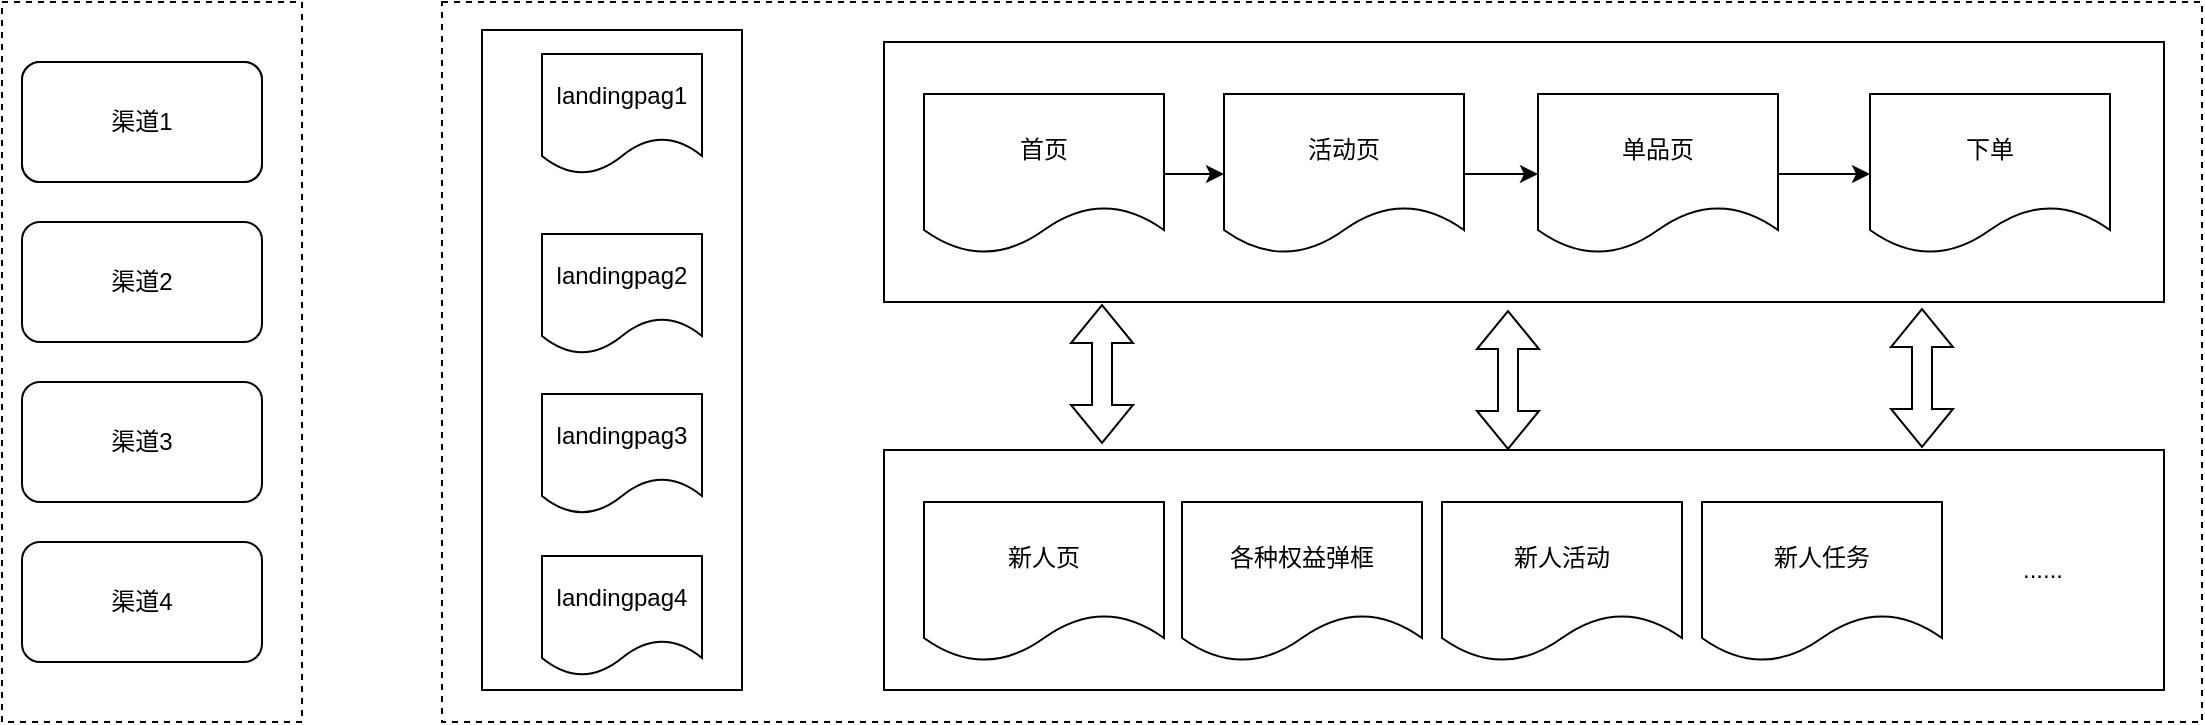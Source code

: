 <mxfile version="20.4.0" type="github">
  <diagram id="0dBSCYIOzl0Dh5r4dUYV" name="Page-1">
    <mxGraphModel dx="1122" dy="669" grid="1" gridSize="10" guides="1" tooltips="1" connect="1" arrows="1" fold="1" page="1" pageScale="1" pageWidth="827" pageHeight="1169" math="0" shadow="0">
      <root>
        <mxCell id="0" />
        <mxCell id="1" parent="0" />
        <mxCell id="idBV6mfvMlumSGSyqYpo-1" value="" style="whiteSpace=wrap;html=1;dashed=1;" vertex="1" parent="1">
          <mxGeometry x="340" y="170" width="880" height="360" as="geometry" />
        </mxCell>
        <mxCell id="idBV6mfvMlumSGSyqYpo-2" value="" style="rounded=0;whiteSpace=wrap;html=1;dashed=1;" vertex="1" parent="1">
          <mxGeometry x="120" y="170" width="150" height="360" as="geometry" />
        </mxCell>
        <mxCell id="idBV6mfvMlumSGSyqYpo-3" value="渠道1" style="rounded=1;whiteSpace=wrap;html=1;" vertex="1" parent="1">
          <mxGeometry x="130" y="200" width="120" height="60" as="geometry" />
        </mxCell>
        <mxCell id="idBV6mfvMlumSGSyqYpo-4" value="渠道1" style="rounded=1;whiteSpace=wrap;html=1;" vertex="1" parent="1">
          <mxGeometry x="130" y="200" width="120" height="60" as="geometry" />
        </mxCell>
        <mxCell id="idBV6mfvMlumSGSyqYpo-6" value="渠道4" style="rounded=1;whiteSpace=wrap;html=1;" vertex="1" parent="1">
          <mxGeometry x="130" y="440" width="120" height="60" as="geometry" />
        </mxCell>
        <mxCell id="idBV6mfvMlumSGSyqYpo-24" value="" style="rounded=0;whiteSpace=wrap;html=1;" vertex="1" parent="1">
          <mxGeometry x="360" y="184" width="130" height="330" as="geometry" />
        </mxCell>
        <mxCell id="idBV6mfvMlumSGSyqYpo-7" value="渠道3" style="rounded=1;whiteSpace=wrap;html=1;" vertex="1" parent="1">
          <mxGeometry x="130" y="360" width="120" height="60" as="geometry" />
        </mxCell>
        <mxCell id="idBV6mfvMlumSGSyqYpo-8" value="渠道2" style="rounded=1;whiteSpace=wrap;html=1;" vertex="1" parent="1">
          <mxGeometry x="130" y="280" width="120" height="60" as="geometry" />
        </mxCell>
        <mxCell id="idBV6mfvMlumSGSyqYpo-9" value="landingpag1" style="shape=document;whiteSpace=wrap;html=1;boundedLbl=1;" vertex="1" parent="1">
          <mxGeometry x="390" y="196" width="80" height="60" as="geometry" />
        </mxCell>
        <mxCell id="idBV6mfvMlumSGSyqYpo-10" value="landingpag2" style="shape=document;whiteSpace=wrap;html=1;boundedLbl=1;" vertex="1" parent="1">
          <mxGeometry x="390" y="286" width="80" height="60" as="geometry" />
        </mxCell>
        <mxCell id="idBV6mfvMlumSGSyqYpo-11" value="landingpag3" style="shape=document;whiteSpace=wrap;html=1;boundedLbl=1;" vertex="1" parent="1">
          <mxGeometry x="390" y="366" width="80" height="60" as="geometry" />
        </mxCell>
        <mxCell id="idBV6mfvMlumSGSyqYpo-23" value="" style="rounded=0;whiteSpace=wrap;html=1;" vertex="1" parent="1">
          <mxGeometry x="561" y="190" width="640" height="130" as="geometry" />
        </mxCell>
        <mxCell id="idBV6mfvMlumSGSyqYpo-12" value="landingpag4" style="shape=document;whiteSpace=wrap;html=1;boundedLbl=1;" vertex="1" parent="1">
          <mxGeometry x="390" y="447" width="80" height="60" as="geometry" />
        </mxCell>
        <mxCell id="idBV6mfvMlumSGSyqYpo-15" value="" style="edgeStyle=orthogonalEdgeStyle;rounded=0;orthogonalLoop=1;jettySize=auto;html=1;" edge="1" parent="1" source="idBV6mfvMlumSGSyqYpo-13" target="idBV6mfvMlumSGSyqYpo-14">
          <mxGeometry relative="1" as="geometry" />
        </mxCell>
        <mxCell id="idBV6mfvMlumSGSyqYpo-13" value="首页" style="shape=document;whiteSpace=wrap;html=1;boundedLbl=1;" vertex="1" parent="1">
          <mxGeometry x="581" y="216" width="120" height="80" as="geometry" />
        </mxCell>
        <mxCell id="idBV6mfvMlumSGSyqYpo-17" value="" style="edgeStyle=orthogonalEdgeStyle;rounded=0;orthogonalLoop=1;jettySize=auto;html=1;" edge="1" parent="1" source="idBV6mfvMlumSGSyqYpo-14" target="idBV6mfvMlumSGSyqYpo-16">
          <mxGeometry relative="1" as="geometry" />
        </mxCell>
        <mxCell id="idBV6mfvMlumSGSyqYpo-14" value="活动页" style="shape=document;whiteSpace=wrap;html=1;boundedLbl=1;" vertex="1" parent="1">
          <mxGeometry x="731" y="216" width="120" height="80" as="geometry" />
        </mxCell>
        <mxCell id="idBV6mfvMlumSGSyqYpo-22" value="" style="edgeStyle=orthogonalEdgeStyle;rounded=0;orthogonalLoop=1;jettySize=auto;html=1;" edge="1" parent="1" source="idBV6mfvMlumSGSyqYpo-16" target="idBV6mfvMlumSGSyqYpo-20">
          <mxGeometry relative="1" as="geometry" />
        </mxCell>
        <mxCell id="idBV6mfvMlumSGSyqYpo-16" value="单品页" style="shape=document;whiteSpace=wrap;html=1;boundedLbl=1;" vertex="1" parent="1">
          <mxGeometry x="888" y="216" width="120" height="80" as="geometry" />
        </mxCell>
        <mxCell id="idBV6mfvMlumSGSyqYpo-20" value="下单" style="shape=document;whiteSpace=wrap;html=1;boundedLbl=1;" vertex="1" parent="1">
          <mxGeometry x="1054" y="216" width="120" height="80" as="geometry" />
        </mxCell>
        <mxCell id="idBV6mfvMlumSGSyqYpo-25" value="" style="rounded=0;whiteSpace=wrap;html=1;" vertex="1" parent="1">
          <mxGeometry x="561" y="394" width="640" height="120" as="geometry" />
        </mxCell>
        <mxCell id="idBV6mfvMlumSGSyqYpo-26" value="新人页" style="shape=document;whiteSpace=wrap;html=1;boundedLbl=1;" vertex="1" parent="1">
          <mxGeometry x="581" y="420" width="120" height="80" as="geometry" />
        </mxCell>
        <mxCell id="idBV6mfvMlumSGSyqYpo-27" value="各种权益弹框" style="shape=document;whiteSpace=wrap;html=1;boundedLbl=1;" vertex="1" parent="1">
          <mxGeometry x="710" y="420" width="120" height="80" as="geometry" />
        </mxCell>
        <mxCell id="idBV6mfvMlumSGSyqYpo-28" value="新人活动" style="shape=document;whiteSpace=wrap;html=1;boundedLbl=1;" vertex="1" parent="1">
          <mxGeometry x="840" y="420" width="120" height="80" as="geometry" />
        </mxCell>
        <mxCell id="idBV6mfvMlumSGSyqYpo-29" value="新人任务" style="shape=document;whiteSpace=wrap;html=1;boundedLbl=1;" vertex="1" parent="1">
          <mxGeometry x="970" y="420" width="120" height="80" as="geometry" />
        </mxCell>
        <mxCell id="idBV6mfvMlumSGSyqYpo-31" value="......" style="text;html=1;align=center;verticalAlign=middle;resizable=0;points=[];autosize=1;strokeColor=none;fillColor=none;" vertex="1" parent="1">
          <mxGeometry x="1120" y="439" width="40" height="30" as="geometry" />
        </mxCell>
        <mxCell id="idBV6mfvMlumSGSyqYpo-32" value="" style="shape=flexArrow;endArrow=classic;startArrow=classic;html=1;rounded=0;" edge="1" parent="1">
          <mxGeometry width="100" height="100" relative="1" as="geometry">
            <mxPoint x="670" y="321" as="sourcePoint" />
            <mxPoint x="670" y="391" as="targetPoint" />
          </mxGeometry>
        </mxCell>
        <mxCell id="idBV6mfvMlumSGSyqYpo-33" value="" style="shape=flexArrow;endArrow=classic;startArrow=classic;html=1;rounded=0;" edge="1" parent="1">
          <mxGeometry width="100" height="100" relative="1" as="geometry">
            <mxPoint x="873" y="324.0" as="sourcePoint" />
            <mxPoint x="873" y="394" as="targetPoint" />
          </mxGeometry>
        </mxCell>
        <mxCell id="idBV6mfvMlumSGSyqYpo-34" value="" style="shape=flexArrow;endArrow=classic;startArrow=classic;html=1;rounded=0;" edge="1" parent="1">
          <mxGeometry width="100" height="100" relative="1" as="geometry">
            <mxPoint x="1080" y="323.0" as="sourcePoint" />
            <mxPoint x="1080" y="393" as="targetPoint" />
          </mxGeometry>
        </mxCell>
      </root>
    </mxGraphModel>
  </diagram>
</mxfile>
